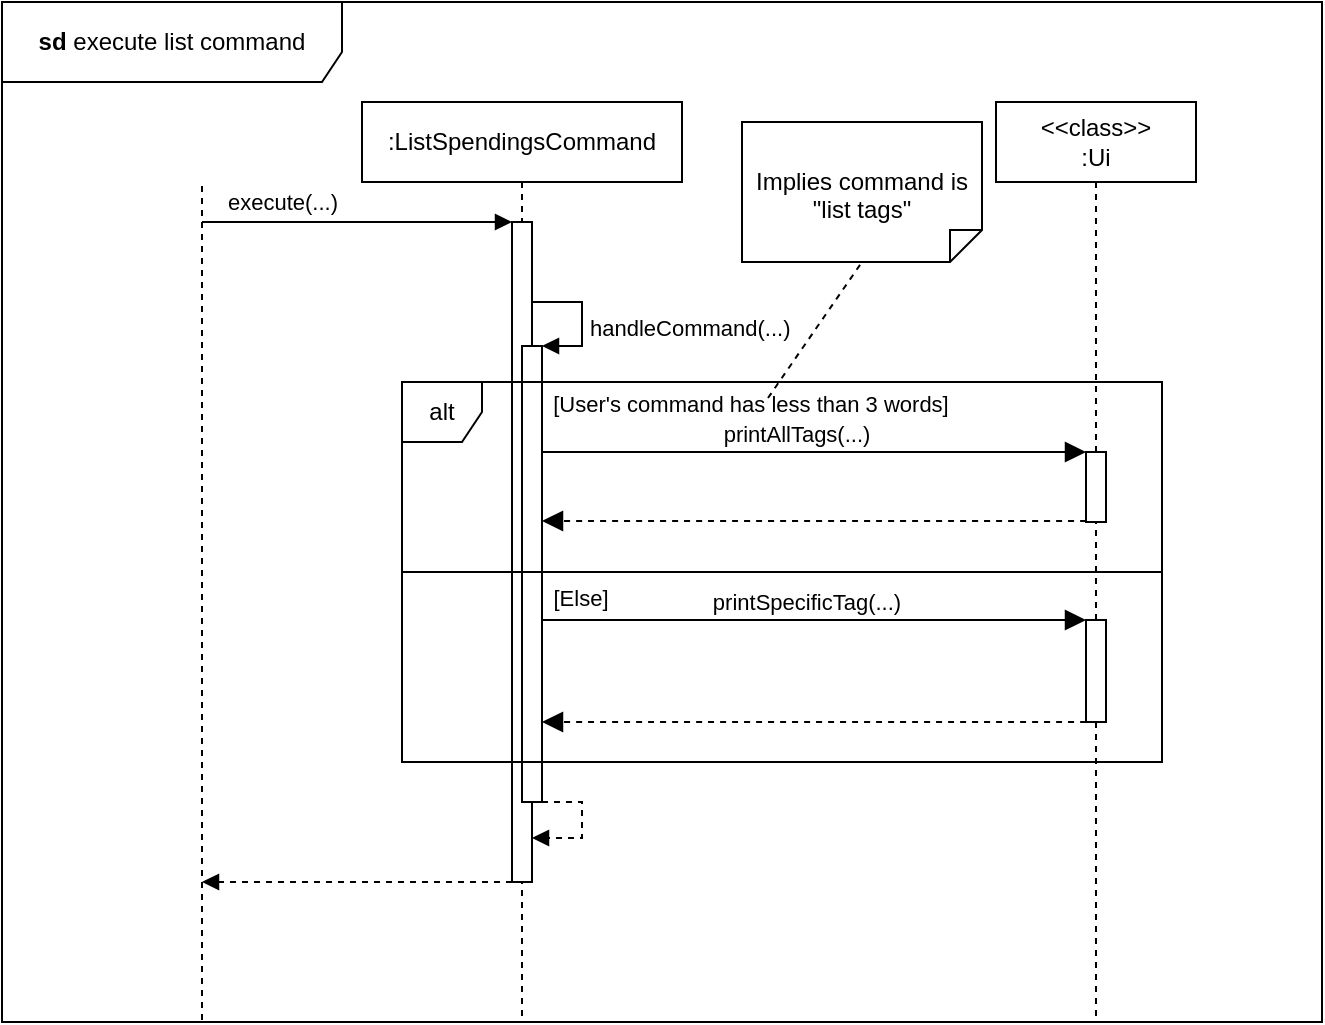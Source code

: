 <mxfile version="24.7.17">
  <diagram name="Page-1" id="2YBvvXClWsGukQMizWep">
    <mxGraphModel dx="882" dy="674" grid="1" gridSize="10" guides="1" tooltips="1" connect="1" arrows="1" fold="1" page="1" pageScale="1" pageWidth="1100" pageHeight="1200" math="0" shadow="0">
      <root>
        <mxCell id="0" />
        <mxCell id="1" parent="0" />
        <mxCell id="-tokIjTfclb8eiRB36Tb-1" value="" style="endArrow=none;dashed=1;html=1;rounded=0;" parent="1" edge="1">
          <mxGeometry width="50" height="50" relative="1" as="geometry">
            <mxPoint x="220" y="619" as="sourcePoint" />
            <mxPoint x="220" y="200" as="targetPoint" />
          </mxGeometry>
        </mxCell>
        <mxCell id="-tokIjTfclb8eiRB36Tb-8" value=":ListSpendingsCommand" style="shape=umlLifeline;perimeter=lifelinePerimeter;whiteSpace=wrap;html=1;container=1;dropTarget=0;collapsible=0;recursiveResize=0;outlineConnect=0;portConstraint=eastwest;newEdgeStyle={&quot;curved&quot;:0,&quot;rounded&quot;:0};" parent="1" vertex="1">
          <mxGeometry x="300" y="160" width="160" height="460" as="geometry" />
        </mxCell>
        <mxCell id="-tokIjTfclb8eiRB36Tb-9" value="" style="html=1;points=[[0,0,0,0,5],[0,1,0,0,-5],[1,0,0,0,5],[1,1,0,0,-5]];perimeter=orthogonalPerimeter;outlineConnect=0;targetShapes=umlLifeline;portConstraint=eastwest;newEdgeStyle={&quot;curved&quot;:0,&quot;rounded&quot;:0};" parent="-tokIjTfclb8eiRB36Tb-8" vertex="1">
          <mxGeometry x="75" y="60" width="10" height="330" as="geometry" />
        </mxCell>
        <mxCell id="-tokIjTfclb8eiRB36Tb-13" value="" style="html=1;verticalAlign=bottom;labelBackgroundColor=none;endArrow=block;endFill=1;rounded=0;" parent="1" target="-tokIjTfclb8eiRB36Tb-9" edge="1">
          <mxGeometry width="160" relative="1" as="geometry">
            <mxPoint x="220" y="220" as="sourcePoint" />
            <mxPoint x="360" y="220" as="targetPoint" />
          </mxGeometry>
        </mxCell>
        <mxCell id="-tokIjTfclb8eiRB36Tb-14" value="execute(...)" style="edgeLabel;html=1;align=center;verticalAlign=middle;resizable=0;points=[];" parent="-tokIjTfclb8eiRB36Tb-13" vertex="1" connectable="0">
          <mxGeometry x="-0.382" relative="1" as="geometry">
            <mxPoint x="-8" y="-10" as="offset" />
          </mxGeometry>
        </mxCell>
        <mxCell id="-tokIjTfclb8eiRB36Tb-16" value="" style="html=1;points=[[0,0,0,0,5],[0,1,0,0,-5],[1,0,0,0,5],[1,1,0,0,-5]];perimeter=orthogonalPerimeter;outlineConnect=0;targetShapes=umlLifeline;portConstraint=eastwest;newEdgeStyle={&quot;curved&quot;:0,&quot;rounded&quot;:0};" parent="1" vertex="1">
          <mxGeometry x="380" y="282" width="10" height="228" as="geometry" />
        </mxCell>
        <mxCell id="-tokIjTfclb8eiRB36Tb-17" value="handleCommand(...)" style="html=1;align=left;spacingLeft=2;endArrow=block;rounded=0;edgeStyle=orthogonalEdgeStyle;curved=0;rounded=0;" parent="1" source="-tokIjTfclb8eiRB36Tb-9" edge="1">
          <mxGeometry x="0.129" relative="1" as="geometry">
            <mxPoint x="385" y="252" as="sourcePoint" />
            <Array as="points">
              <mxPoint x="410" y="260" />
              <mxPoint x="410" y="282" />
            </Array>
            <mxPoint x="390" y="282" as="targetPoint" />
            <mxPoint as="offset" />
          </mxGeometry>
        </mxCell>
        <mxCell id="-tokIjTfclb8eiRB36Tb-19" value="" style="html=1;align=left;spacingLeft=2;endArrow=block;rounded=0;edgeStyle=orthogonalEdgeStyle;curved=0;rounded=0;dashed=1;" parent="1" edge="1">
          <mxGeometry x="0.129" relative="1" as="geometry">
            <mxPoint x="390" y="510" as="sourcePoint" />
            <Array as="points">
              <mxPoint x="410" y="510" />
              <mxPoint x="410" y="528" />
            </Array>
            <mxPoint x="385" y="528" as="targetPoint" />
            <mxPoint as="offset" />
          </mxGeometry>
        </mxCell>
        <mxCell id="-tokIjTfclb8eiRB36Tb-20" value="&amp;lt;&amp;lt;class&amp;gt;&amp;gt;&lt;div&gt;:Ui&lt;/div&gt;" style="shape=umlLifeline;perimeter=lifelinePerimeter;whiteSpace=wrap;html=1;container=1;dropTarget=0;collapsible=0;recursiveResize=0;outlineConnect=0;portConstraint=eastwest;newEdgeStyle={&quot;curved&quot;:0,&quot;rounded&quot;:0};" parent="1" vertex="1">
          <mxGeometry x="617" y="160" width="100" height="460" as="geometry" />
        </mxCell>
        <mxCell id="-tokIjTfclb8eiRB36Tb-22" value="" style="html=1;points=[[0,0,0,0,5],[0,1,0,0,-5],[1,0,0,0,5],[1,1,0,0,-5]];perimeter=orthogonalPerimeter;outlineConnect=0;targetShapes=umlLifeline;portConstraint=eastwest;newEdgeStyle={&quot;curved&quot;:0,&quot;rounded&quot;:0};" parent="-tokIjTfclb8eiRB36Tb-20" vertex="1">
          <mxGeometry x="45" y="175" width="10" height="35" as="geometry" />
        </mxCell>
        <mxCell id="dKQU-OC4QD5xdhrdrmRR-12" value="" style="html=1;points=[[0,0,0,0,5],[0,1,0,0,-5],[1,0,0,0,5],[1,1,0,0,-5]];perimeter=orthogonalPerimeter;outlineConnect=0;targetShapes=umlLifeline;portConstraint=eastwest;newEdgeStyle={&quot;curved&quot;:0,&quot;rounded&quot;:0};" vertex="1" parent="-tokIjTfclb8eiRB36Tb-20">
          <mxGeometry x="45" y="259" width="10" height="51" as="geometry" />
        </mxCell>
        <mxCell id="-tokIjTfclb8eiRB36Tb-66" value="" style="html=1;verticalAlign=bottom;labelBackgroundColor=none;endArrow=block;endFill=1;dashed=1;rounded=0;" parent="1" source="-tokIjTfclb8eiRB36Tb-9" edge="1">
          <mxGeometry width="160" relative="1" as="geometry">
            <mxPoint x="360" y="1000" as="sourcePoint" />
            <mxPoint x="220" y="550" as="targetPoint" />
          </mxGeometry>
        </mxCell>
        <mxCell id="-tokIjTfclb8eiRB36Tb-67" value="&lt;b&gt;sd&lt;/b&gt;&amp;nbsp;execute list command" style="shape=umlFrame;whiteSpace=wrap;html=1;pointerEvents=0;width=170;height=40;" parent="1" vertex="1">
          <mxGeometry x="120" y="110" width="660" height="510" as="geometry" />
        </mxCell>
        <mxCell id="dKQU-OC4QD5xdhrdrmRR-1" value="alt" style="shape=umlFrame;whiteSpace=wrap;html=1;pointerEvents=0;recursiveResize=0;container=1;collapsible=0;width=40;height=30;" vertex="1" parent="1">
          <mxGeometry x="320" y="300" width="380" height="190" as="geometry" />
        </mxCell>
        <mxCell id="dKQU-OC4QD5xdhrdrmRR-2" value="&lt;div&gt;&lt;span style=&quot;font-size: 11px;&quot;&gt;[User&#39;s command has less than 3 words]&lt;/span&gt;&lt;/div&gt;" style="text;html=1;align=center;verticalAlign=middle;resizable=0;points=[];autosize=1;strokeColor=none;fillColor=none;fontSize=16;" vertex="1" parent="dKQU-OC4QD5xdhrdrmRR-1">
          <mxGeometry x="64" y="-6" width="220" height="30" as="geometry" />
        </mxCell>
        <mxCell id="dKQU-OC4QD5xdhrdrmRR-5" value="" style="html=1;verticalAlign=bottom;endArrow=block;curved=0;rounded=0;fontSize=12;startSize=8;endSize=8;" edge="1" parent="dKQU-OC4QD5xdhrdrmRR-1">
          <mxGeometry x="-1" y="-50" width="80" relative="1" as="geometry">
            <mxPoint x="70" y="35" as="sourcePoint" />
            <mxPoint x="342" y="35" as="targetPoint" />
            <mxPoint x="-30" y="-10" as="offset" />
          </mxGeometry>
        </mxCell>
        <mxCell id="dKQU-OC4QD5xdhrdrmRR-7" value="&lt;font style=&quot;font-size: 11px;&quot;&gt;printAllTags(...)&lt;/font&gt;" style="edgeLabel;html=1;align=center;verticalAlign=middle;resizable=0;points=[];fontSize=12;" vertex="1" connectable="0" parent="dKQU-OC4QD5xdhrdrmRR-5">
          <mxGeometry x="-0.371" relative="1" as="geometry">
            <mxPoint x="41" y="-9" as="offset" />
          </mxGeometry>
        </mxCell>
        <mxCell id="dKQU-OC4QD5xdhrdrmRR-10" value="" style="line;strokeWidth=1;fillColor=none;align=left;verticalAlign=middle;spacingTop=-1;spacingLeft=3;spacingRight=3;rotatable=0;labelPosition=right;points=[];portConstraint=eastwest;strokeColor=inherit;" vertex="1" parent="dKQU-OC4QD5xdhrdrmRR-1">
          <mxGeometry y="91" width="380" height="8" as="geometry" />
        </mxCell>
        <mxCell id="dKQU-OC4QD5xdhrdrmRR-11" value="&lt;div&gt;&lt;span style=&quot;font-size: 11px;&quot;&gt;[Else]&lt;/span&gt;&lt;/div&gt;" style="text;html=1;align=center;verticalAlign=middle;resizable=0;points=[];autosize=1;strokeColor=none;fillColor=none;fontSize=16;" vertex="1" parent="dKQU-OC4QD5xdhrdrmRR-1">
          <mxGeometry x="64" y="91" width="50" height="30" as="geometry" />
        </mxCell>
        <mxCell id="dKQU-OC4QD5xdhrdrmRR-13" value="" style="html=1;verticalAlign=bottom;labelBackgroundColor=none;endArrow=block;endFill=1;rounded=0;fontSize=12;startSize=8;endSize=8;curved=1;" edge="1" parent="dKQU-OC4QD5xdhrdrmRR-1">
          <mxGeometry width="160" relative="1" as="geometry">
            <mxPoint x="70" y="119.0" as="sourcePoint" />
            <mxPoint x="342" y="119.0" as="targetPoint" />
          </mxGeometry>
        </mxCell>
        <mxCell id="dKQU-OC4QD5xdhrdrmRR-15" value="&lt;font style=&quot;font-size: 11px;&quot;&gt;printSpecificTag(...)&lt;/font&gt;" style="edgeLabel;html=1;align=center;verticalAlign=middle;resizable=0;points=[];fontSize=12;" vertex="1" connectable="0" parent="dKQU-OC4QD5xdhrdrmRR-13">
          <mxGeometry x="0.376" y="-2" relative="1" as="geometry">
            <mxPoint x="-55" y="-11" as="offset" />
          </mxGeometry>
        </mxCell>
        <mxCell id="dKQU-OC4QD5xdhrdrmRR-14" value="" style="html=1;verticalAlign=bottom;labelBackgroundColor=none;endArrow=block;endFill=1;dashed=1;rounded=0;fontSize=12;startSize=8;endSize=8;curved=1;" edge="1" parent="dKQU-OC4QD5xdhrdrmRR-1">
          <mxGeometry width="160" relative="1" as="geometry">
            <mxPoint x="342" y="170" as="sourcePoint" />
            <mxPoint x="70" y="170" as="targetPoint" />
          </mxGeometry>
        </mxCell>
        <mxCell id="dKQU-OC4QD5xdhrdrmRR-3" value="Implies command is &quot;list tags&quot;" style="shape=note2;boundedLbl=1;whiteSpace=wrap;html=1;size=16;verticalAlign=top;align=center;flipV=1;" vertex="1" parent="1">
          <mxGeometry x="490" y="170" width="120" height="70" as="geometry" />
        </mxCell>
        <mxCell id="dKQU-OC4QD5xdhrdrmRR-4" value="" style="endArrow=none;dashed=1;html=1;rounded=0;fontSize=12;startSize=8;endSize=8;curved=1;entryX=0.5;entryY=0;entryDx=0;entryDy=0;entryPerimeter=0;" edge="1" parent="1" target="dKQU-OC4QD5xdhrdrmRR-3">
          <mxGeometry width="50" height="50" relative="1" as="geometry">
            <mxPoint x="503" y="308" as="sourcePoint" />
            <mxPoint x="580" y="232" as="targetPoint" />
          </mxGeometry>
        </mxCell>
        <mxCell id="dKQU-OC4QD5xdhrdrmRR-9" value="" style="html=1;verticalAlign=bottom;labelBackgroundColor=none;endArrow=block;endFill=1;dashed=1;rounded=0;fontSize=12;startSize=8;endSize=8;curved=1;" edge="1" parent="1">
          <mxGeometry width="160" relative="1" as="geometry">
            <mxPoint x="662" y="369.5" as="sourcePoint" />
            <mxPoint x="390" y="369.5" as="targetPoint" />
          </mxGeometry>
        </mxCell>
      </root>
    </mxGraphModel>
  </diagram>
</mxfile>

